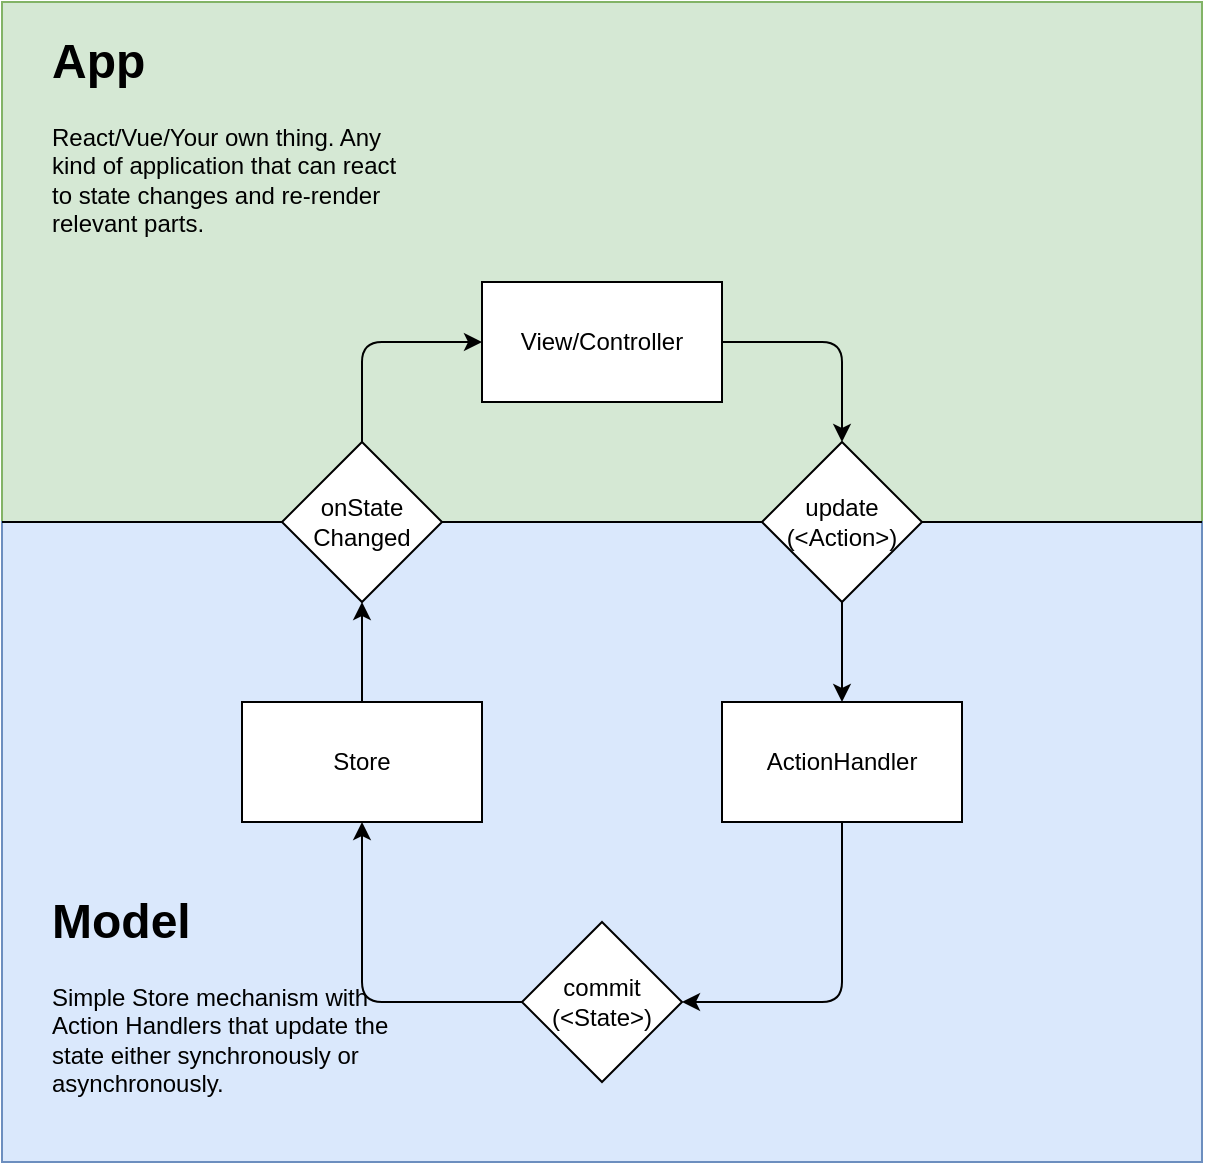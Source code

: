 <mxfile version="11.3.0" type="device" pages="1"><diagram id="CzMocJ2NDziwu9Jgeyg-" name="Page-1"><mxGraphModel dx="1088" dy="986" grid="1" gridSize="10" guides="1" tooltips="1" connect="1" arrows="1" fold="1" page="1" pageScale="1" pageWidth="827" pageHeight="1169" math="0" shadow="0"><root><mxCell id="0"/><mxCell id="1" parent="0"/><mxCell id="E0YR8jWTLoHZdja0BDFZ-18" value="" style="verticalLabelPosition=bottom;verticalAlign=top;html=1;shape=mxgraph.basic.rect;fillColor=#d5e8d4;fillColor2=none;strokeColor=#82b366;strokeWidth=1;size=20;indent=5;" vertex="1" parent="1"><mxGeometry width="600" height="260" as="geometry"/></mxCell><mxCell id="E0YR8jWTLoHZdja0BDFZ-17" value="" style="verticalLabelPosition=bottom;verticalAlign=top;html=1;shape=mxgraph.basic.rect;fillColor=#dae8fc;fillColor2=none;strokeColor=#6c8ebf;strokeWidth=1;size=20;indent=5;" vertex="1" parent="1"><mxGeometry y="260" width="600" height="320" as="geometry"/></mxCell><mxCell id="E0YR8jWTLoHZdja0BDFZ-13" value="" style="endArrow=none;html=1;" edge="1" parent="1"><mxGeometry width="50" height="50" relative="1" as="geometry"><mxPoint y="260" as="sourcePoint"/><mxPoint x="600" y="260" as="targetPoint"/></mxGeometry></mxCell><mxCell id="E0YR8jWTLoHZdja0BDFZ-1" value="View/Controller" style="rounded=0;whiteSpace=wrap;html=1;" vertex="1" parent="1"><mxGeometry x="240" y="140" width="120" height="60" as="geometry"/></mxCell><mxCell id="E0YR8jWTLoHZdja0BDFZ-2" value="ActionHandler" style="rounded=0;whiteSpace=wrap;html=1;" vertex="1" parent="1"><mxGeometry x="360" y="350" width="120" height="60" as="geometry"/></mxCell><mxCell id="E0YR8jWTLoHZdja0BDFZ-3" value="" style="endArrow=classic;html=1;exitX=1;exitY=0.5;exitDx=0;exitDy=0;entryX=0.5;entryY=0;entryDx=0;entryDy=0;edgeStyle=orthogonalEdgeStyle;" edge="1" parent="1" source="E0YR8jWTLoHZdja0BDFZ-1" target="E0YR8jWTLoHZdja0BDFZ-4"><mxGeometry width="50" height="50" relative="1" as="geometry"><mxPoint x="430" y="190" as="sourcePoint"/><mxPoint x="480" y="140" as="targetPoint"/></mxGeometry></mxCell><mxCell id="E0YR8jWTLoHZdja0BDFZ-4" value="update&lt;br&gt;(&amp;lt;Action&amp;gt;)" style="rhombus;whiteSpace=wrap;html=1;" vertex="1" parent="1"><mxGeometry x="380" y="220" width="80" height="80" as="geometry"/></mxCell><mxCell id="E0YR8jWTLoHZdja0BDFZ-5" value="" style="endArrow=classic;html=1;exitX=0.5;exitY=1;exitDx=0;exitDy=0;entryX=0.5;entryY=0;entryDx=0;entryDy=0;" edge="1" parent="1" source="E0YR8jWTLoHZdja0BDFZ-4" target="E0YR8jWTLoHZdja0BDFZ-2"><mxGeometry width="50" height="50" relative="1" as="geometry"><mxPoint x="550" y="340" as="sourcePoint"/><mxPoint x="600" y="290" as="targetPoint"/></mxGeometry></mxCell><mxCell id="E0YR8jWTLoHZdja0BDFZ-6" value="commit&lt;br&gt;(&amp;lt;State&amp;gt;)" style="rhombus;whiteSpace=wrap;html=1;" vertex="1" parent="1"><mxGeometry x="260" y="460" width="80" height="80" as="geometry"/></mxCell><mxCell id="E0YR8jWTLoHZdja0BDFZ-7" value="" style="endArrow=classic;html=1;exitX=0.5;exitY=1;exitDx=0;exitDy=0;entryX=1;entryY=0.5;entryDx=0;entryDy=0;edgeStyle=orthogonalEdgeStyle;" edge="1" parent="1" source="E0YR8jWTLoHZdja0BDFZ-2" target="E0YR8jWTLoHZdja0BDFZ-6"><mxGeometry width="50" height="50" relative="1" as="geometry"><mxPoint x="470" y="510" as="sourcePoint"/><mxPoint x="520" y="460" as="targetPoint"/></mxGeometry></mxCell><mxCell id="E0YR8jWTLoHZdja0BDFZ-8" value="Store" style="rounded=0;whiteSpace=wrap;html=1;" vertex="1" parent="1"><mxGeometry x="120" y="350" width="120" height="60" as="geometry"/></mxCell><mxCell id="E0YR8jWTLoHZdja0BDFZ-9" value="" style="endArrow=classic;html=1;exitX=0;exitY=0.5;exitDx=0;exitDy=0;entryX=0.5;entryY=1;entryDx=0;entryDy=0;edgeStyle=orthogonalEdgeStyle;" edge="1" parent="1" source="E0YR8jWTLoHZdja0BDFZ-6" target="E0YR8jWTLoHZdja0BDFZ-8"><mxGeometry width="50" height="50" relative="1" as="geometry"><mxPoint x="190" y="520" as="sourcePoint"/><mxPoint x="240" y="470" as="targetPoint"/></mxGeometry></mxCell><mxCell id="E0YR8jWTLoHZdja0BDFZ-10" value="" style="endArrow=classic;html=1;exitX=0.5;exitY=0;exitDx=0;exitDy=0;entryX=0.5;entryY=1;entryDx=0;entryDy=0;" edge="1" parent="1" source="E0YR8jWTLoHZdja0BDFZ-8" target="E0YR8jWTLoHZdja0BDFZ-11"><mxGeometry width="50" height="50" relative="1" as="geometry"><mxPoint x="190" y="330" as="sourcePoint"/><mxPoint x="240" y="280" as="targetPoint"/></mxGeometry></mxCell><mxCell id="E0YR8jWTLoHZdja0BDFZ-11" value="onState&lt;br&gt;Changed" style="rhombus;whiteSpace=wrap;html=1;" vertex="1" parent="1"><mxGeometry x="140" y="220" width="80" height="80" as="geometry"/></mxCell><mxCell id="E0YR8jWTLoHZdja0BDFZ-12" value="" style="endArrow=classic;html=1;exitX=0.5;exitY=0;exitDx=0;exitDy=0;entryX=0;entryY=0.5;entryDx=0;entryDy=0;edgeStyle=orthogonalEdgeStyle;" edge="1" parent="1" source="E0YR8jWTLoHZdja0BDFZ-11" target="E0YR8jWTLoHZdja0BDFZ-1"><mxGeometry width="50" height="50" relative="1" as="geometry"><mxPoint x="110" y="220" as="sourcePoint"/><mxPoint x="160" y="170" as="targetPoint"/></mxGeometry></mxCell><mxCell id="E0YR8jWTLoHZdja0BDFZ-14" value="&lt;h1&gt;Model&lt;/h1&gt;&lt;p&gt;Simple Store mechanism with Action Handlers that update the state either synchronously or asynchronously.&lt;/p&gt;" style="text;html=1;strokeColor=none;fillColor=none;spacing=5;spacingTop=-20;whiteSpace=wrap;overflow=hidden;rounded=0;" vertex="1" parent="1"><mxGeometry x="20" y="440" width="190" height="120" as="geometry"/></mxCell><mxCell id="E0YR8jWTLoHZdja0BDFZ-15" value="&lt;h1&gt;App&lt;/h1&gt;&lt;p&gt;React/Vue/Your own thing. Any kind of application that can react to state changes and re-render relevant parts.&lt;/p&gt;" style="text;html=1;strokeColor=none;fillColor=none;spacing=5;spacingTop=-20;whiteSpace=wrap;overflow=hidden;rounded=0;" vertex="1" parent="1"><mxGeometry x="20" y="10" width="190" height="150" as="geometry"/></mxCell></root></mxGraphModel></diagram></mxfile>